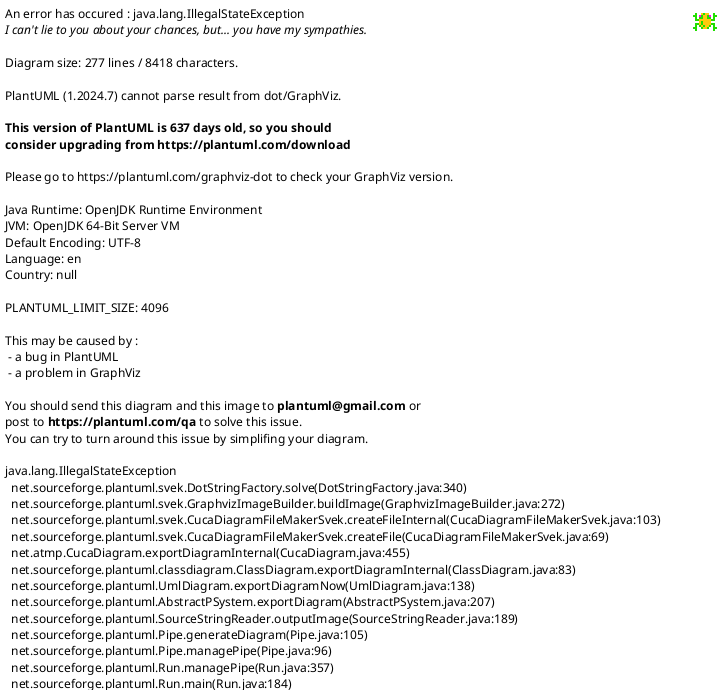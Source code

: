 @startuml

!theme plain
top to bottom direction
skinparam linetype ortho

class AccessControlService {
   constructor():
   hierarchies: Array<Map<string, number>>
   priority: number
   buildRoles(roles: Role[]): void
   isAuthorized({ currentRole, requiredRole }: IsAuthorizedParams): true | false
}
class AuthController {
   constructor(authService: AuthService, cookieService: CookieService):
   signIn(body: SignInBodyDto, res: Response): Promise<void>
   signUp(signUpDto: SignUpBodyDto, res: Response): Promise<void>
   signOut(res: Response): Promise<void>
   getSessionInfo(session: GetSessionInfoDto): GetSessionInfoDto
}
class AuthService {
   constructor(userService: UsersService, passwordService: PasswordService, jwtService: JwtService, cookieService: CookieService):
   signUp(signUpBodyDto: SignUpBodyDto): Promise<{accessToken: string}>
   signIn(email: string, password: string): Promise<{accessToken: string}>
   signOut(res: Response): Promise<void>
}
class CookieService {
   tokenKey: string
   setToken(res: Response, token: string): void
   removeToken(res: Response): void
}
class DbService {
   onModuleInit(): Promise<void>
}
class FileService {
   constructor(s3Service: S3Service):
   uploadFile(dataBuffer: Buffer, filename: string): Promise<string>
   deleteFile(fileKey: string): Promise<void>
}
class PasswordService {
   getSalt(): string
   getHash(password: string, salt: string): string
}
class PublicationController {
   constructor(publicationService: PublicationService):
   getAllPublications(): Promise<Publication[]>
   getPublicationById(publicationId: string): Promise<Publication>
   createPublication(createPublicationDto: CreatePublicationBodyDto, image: Express.Multer.File): Promise<Publication>
   editPublication(publicationId: string, editPublicationDto: EditPublicationBodyDto): Promise<Publication>
   setPublicationStatus(publicationId: string, setPublicationStatusDto: SetPublicationStatusBodyDto): Promise<Publication>
   searchPublication(searchPublicationDto: SearchPublicationBodyDto): Promise<Publication[]>
}
class PublicationService {
   constructor(db: DbService, fileService: FileService):
   createPublication(createPublicationBodyDto: CreatePublicationBodyDto): Promise<Publication>
   editPublication(editPublicationDto: EditPublicationBodyDto): Promise<Publication>
   setPublicationStatus(setPublicationStatusDto: SetPublicationStatusBodyDto): Promise<Publication>
   getAllPublications(): Promise<Publication[]>
   getPublicationById(id: number): Promise<Publication>
   searchPublication(searchPublicationDto: SearchPublicationBodyDto): Promise<Publication[]>
   uploadImage(image: {buffer: Buffer; originalname: string}): Promise<string>
   findPublicationById(id: number): Promise<Publication>
}
class S3Service {
   constructor(configService: ConfigService):
   s3: S3
   bucketName: string
   uploadPublicFile(dataBuffer: Buffer, filename: string): Promise<S3.ManagedUpload.SendData>
   deletePublicFile(fileKey: string): Promise<S3.DeleteObjectOutput>
   listObjects(): Promise<S3.ListObjectsV2Output>
   getObject(key: string): Promise<S3.GetObjectOutput>
   copyObject(sourceKey: string, destinationKey: string): Promise<void>
   deleteObject(key: string): Promise<void>
   deleteBucket(): Promise<void>
   deleteFile(fileKey: string): Promise<void>
}
class UsersController {
   constructor(userService: UsersService):
   getAllUsers(): Promise<User[]>
   getUserById(id: string): Promise<User | null>
   getUserByEmail(email: string): Promise<User | null>
   getAllUserChild(): Promise<true>
   getUserChildById(id: string): Promise<string>
   activate(id: string): Promise<void>
   deactivateUser(id: string): Promise<void>
}
class UsersService {
   constructor(db: DbService, vaccinationService: VaccinationService):
   findByEmail(email: string): Promise<User | null>
   getUserById(id: number): Promise<User | null>
   activateUser(id: number): Promise<User>
   create(signUpBodyDto: SignUpBodyDto, salt: string, hash: string): Promise<User>
   getAllUsers(): Promise<User[]>
   setUserStatus(id: number, status: boolean): Promise<User>
   updateUser(id: number, updateUserDto: any): Promise<User>
}
class VaccinationController {
   constructor(vaccinationService: VaccinationService):
   createVaccination(createVaccinationDto: CreateVaccinationDto): Promise<Prisma__UserVaccineClient<$Resu…
   getUserVaccination(userid: string): Promise<UserVaccine[]>
   updateVaccination(updateVaccinationBodyDto: UpdateVaccinationBodyDto): Promise<UserVaccine>
   setVaccinationStatus(setVaccinationStatusBodyDto: SetVaccinationStatusBodyDto): Promise<UserVaccine>
}
class VaccinationService {
   constructor(db: DbService, vaccineService: VaccineService, userService: UsersService):
   createVaccination(createVaccinationDto: CreateVaccinationDto): Promise<Prisma__UserVaccineClient<$Resu…
   getUserVaccinations(userId: number): Promise<UserVaccine[]>
   changeVaccinationStatus(setVaccinationStatusBodyDto: SetVaccinationStatusBodyDto): Promise<UserVaccine>
   fillUserVaccinationTable(userId: number): Promise<void>
   createVaccinationCalendar(id: number): Promise<number>
   updateVaccination(updateVaccinationBodyDto: UpdateVaccinationBodyDto): Promise<UserVaccine>
   calculateAgeInMonths(birthdate: Date): number
   formatDate(vaccinationDate: Date | undefined | null): string | null
}
class VaccineController {
   constructor(vaccineService: VaccineService):
   getAllVaccine(): Promise<Vaccine[]>
   getVaccineById(id: string): Promise<Vaccine>
   createVaccine(createVaccineDto: CreateVaccineDto): Promise<Vaccine>
   updateVaccine(id: string, editVaccineDto: EditVaccineDto): Promise<Vaccine>
   searchVaccine(searchVaccineDto: SearchVaccineDto): Promise<Vaccine[]>
}
class VaccineService {
   constructor(db: DbService):
   getAllVaccine(): Promise<Vaccine[]>
   getVaccineById(id: number): Promise<Vaccine>
   createVaccine(createVaccineDto: CreateVaccineDto): Promise<Vaccine>
   updateVaccine(id: number, editVaccineDto: EditVaccineDto): Promise<Vaccine>
   searchVaccine(searchVaccineDto: SearchVaccineDto): Promise<Vaccine[]>
}

@enduml
